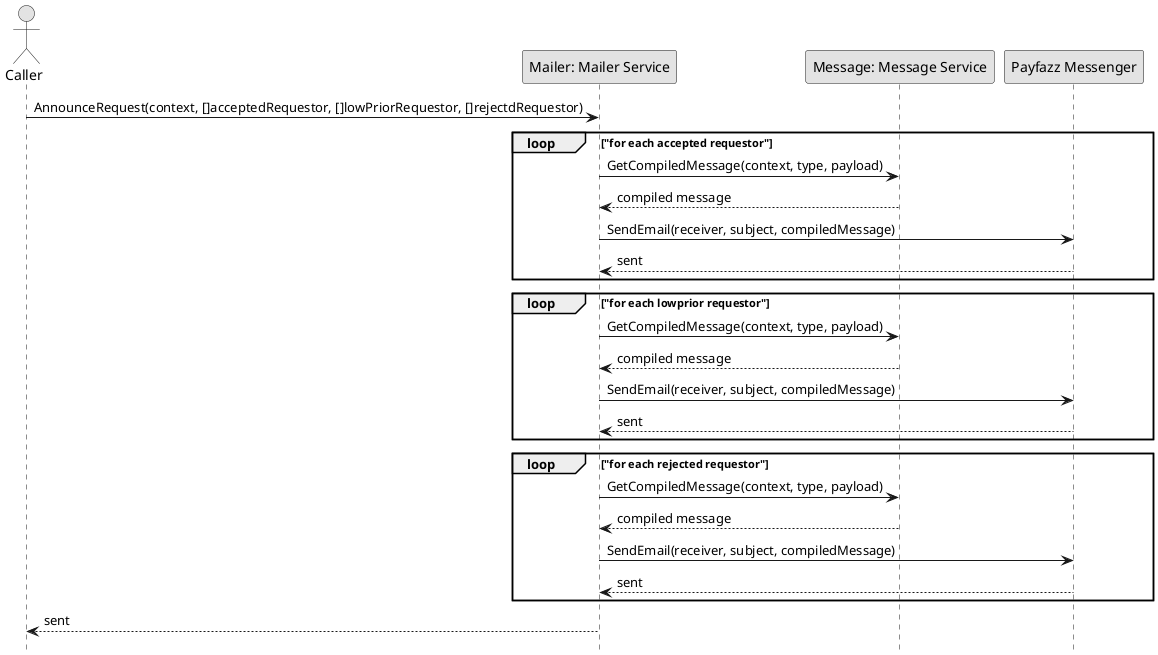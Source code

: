 @startuml AnnounceRequest

skinparam Monochrome true
skinparam Shadowing false
hide footbox

actor "Caller" as Caller
participant "Mailer: Mailer Service" as MailerService
participant "Message: Message Service" as MessageService
participant "Payfazz Messenger" as PayfazzMessanger

Caller->MailerService: AnnounceRequest(context, []acceptedRequestor, []lowPriorRequestor, []rejectdRequestor)

loop "for each accepted requestor"
    MailerService->MessageService: GetCompiledMessage(context, type, payload)
    MessageService-->MailerService: compiled message
    MailerService->PayfazzMessanger: SendEmail(receiver, subject, compiledMessage)
    PayfazzMessanger-->MailerService: sent
end

loop "for each lowprior requestor"
    MailerService->MessageService: GetCompiledMessage(context, type, payload)
    MessageService-->MailerService: compiled message
    MailerService->PayfazzMessanger: SendEmail(receiver, subject, compiledMessage)
    PayfazzMessanger-->MailerService: sent
end

loop "for each rejected requestor"
    MailerService->MessageService: GetCompiledMessage(context, type, payload)
    MessageService-->MailerService: compiled message
    MailerService->PayfazzMessanger: SendEmail(receiver, subject, compiledMessage)
    PayfazzMessanger-->MailerService: sent
end

MailerService-->Caller: sent

@enduml
